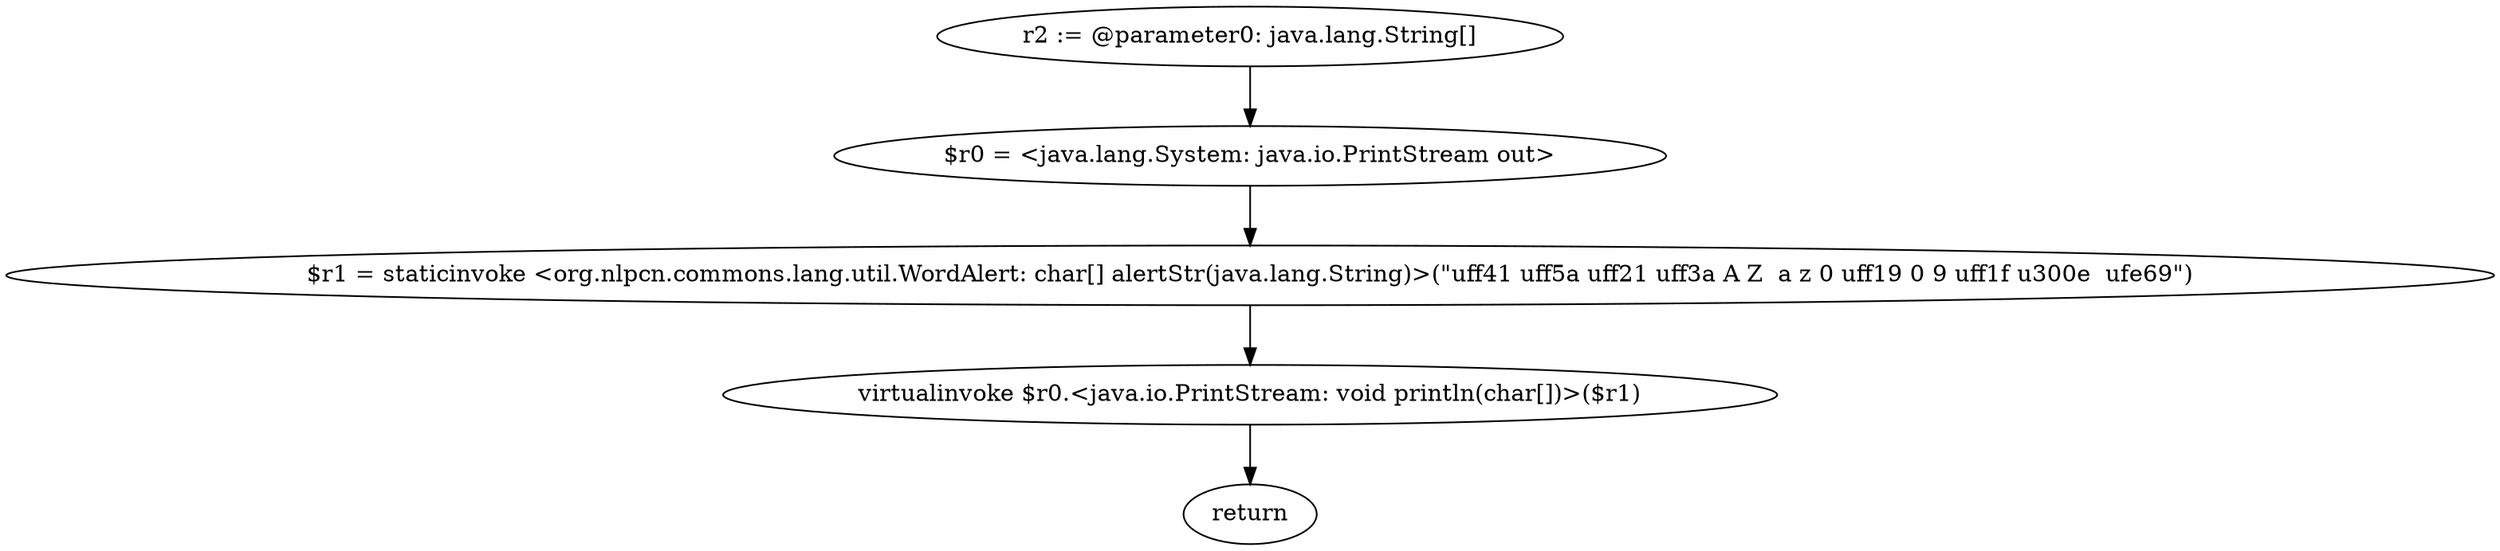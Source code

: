 digraph "unitGraph" {
    "r2 := @parameter0: java.lang.String[]"
    "$r0 = <java.lang.System: java.io.PrintStream out>"
    "$r1 = staticinvoke <org.nlpcn.commons.lang.util.WordAlert: char[] alertStr(java.lang.String)>(\"\uff41 \uff5a \uff21 \uff3a A Z  a z 0 \uff19 0 9 \uff1f \u300e  \ufe69\")"
    "virtualinvoke $r0.<java.io.PrintStream: void println(char[])>($r1)"
    "return"
    "r2 := @parameter0: java.lang.String[]"->"$r0 = <java.lang.System: java.io.PrintStream out>";
    "$r0 = <java.lang.System: java.io.PrintStream out>"->"$r1 = staticinvoke <org.nlpcn.commons.lang.util.WordAlert: char[] alertStr(java.lang.String)>(\"\uff41 \uff5a \uff21 \uff3a A Z  a z 0 \uff19 0 9 \uff1f \u300e  \ufe69\")";
    "$r1 = staticinvoke <org.nlpcn.commons.lang.util.WordAlert: char[] alertStr(java.lang.String)>(\"\uff41 \uff5a \uff21 \uff3a A Z  a z 0 \uff19 0 9 \uff1f \u300e  \ufe69\")"->"virtualinvoke $r0.<java.io.PrintStream: void println(char[])>($r1)";
    "virtualinvoke $r0.<java.io.PrintStream: void println(char[])>($r1)"->"return";
}
